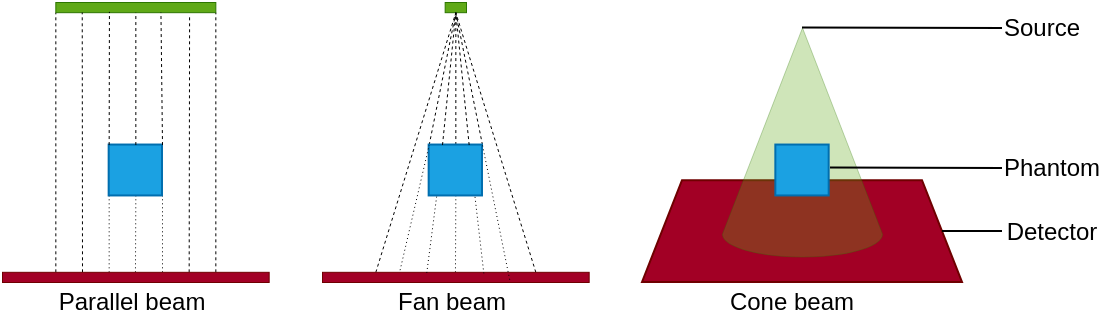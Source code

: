 <mxfile>
    <diagram id="2luCCEfcJRrWLd5_6f-O" name="Page-1">
        <mxGraphModel dx="1096" dy="441" grid="1" gridSize="10" guides="1" tooltips="1" connect="1" arrows="1" fold="1" page="1" pageScale="1" pageWidth="827" pageHeight="1169" math="0" shadow="0">
            <root>
                <mxCell id="0"/>
                <mxCell id="1" parent="0"/>
                <mxCell id="85" value="" style="group" parent="1" vertex="1" connectable="0">
                    <mxGeometry width="480" height="140" as="geometry"/>
                </mxCell>
                <mxCell id="32" value="" style="shape=trapezoid;perimeter=trapezoidPerimeter;whiteSpace=wrap;html=1;fixedSize=1;strokeWidth=1;fillColor=#a20025;fontColor=#ffffff;strokeColor=#6F0000;" parent="85" vertex="1">
                    <mxGeometry x="320.0" y="89.091" width="160.0" height="50.909" as="geometry"/>
                </mxCell>
                <mxCell id="63" value="" style="verticalLabelPosition=bottom;verticalAlign=top;html=1;shape=mxgraph.basic.cone2;dx=0.5;dy=0.9;strokeWidth=0.5;fillColor=#60a917;opacity=30;fontColor=#ffffff;strokeColor=#2D7600;" parent="85" vertex="1">
                    <mxGeometry x="360.0" y="12.727" width="80.0" height="114.545" as="geometry"/>
                </mxCell>
                <mxCell id="23" value="" style="rounded=0;whiteSpace=wrap;html=1;strokeWidth=1;fillColor=#1ba1e2;rotation=-180;fontColor=#ffffff;strokeColor=#006EAF;" parent="85" vertex="1">
                    <mxGeometry x="386.667" y="71.273" width="26.667" height="25.455" as="geometry"/>
                </mxCell>
                <mxCell id="36" value="" style="endArrow=none;dashed=1;html=1;strokeWidth=0.5;startSize=4;endSize=4;entryX=0;entryY=1;entryDx=0;entryDy=0;" parent="85" target="44" edge="1">
                    <mxGeometry width="50" height="50" relative="1" as="geometry">
                        <mxPoint x="26.667" y="134.909" as="sourcePoint"/>
                        <mxPoint x="26.667" y="33.091" as="targetPoint"/>
                    </mxGeometry>
                </mxCell>
                <mxCell id="39" value="" style="endArrow=none;dashed=1;html=1;strokeWidth=0.5;startSize=4;endSize=4;entryX=1;entryY=1;entryDx=0;entryDy=0;" parent="85" target="44" edge="1">
                    <mxGeometry width="50" height="50" relative="1" as="geometry">
                        <mxPoint x="106.667" y="134.909" as="sourcePoint"/>
                        <mxPoint x="106.667" y="33.091" as="targetPoint"/>
                    </mxGeometry>
                </mxCell>
                <mxCell id="44" value="" style="rounded=0;whiteSpace=wrap;html=1;strokeWidth=0.5;fillColor=#60a917;fontColor=#ffffff;strokeColor=#2D7600;" parent="85" vertex="1">
                    <mxGeometry x="26.667" width="80.0" height="5.091" as="geometry"/>
                </mxCell>
                <mxCell id="45" value="" style="rounded=0;whiteSpace=wrap;html=1;strokeWidth=1;fillColor=#1ba1e2;rotation=-180;fontColor=#ffffff;strokeColor=#006EAF;" parent="85" vertex="1">
                    <mxGeometry x="53.333" y="71.273" width="26.667" height="25.455" as="geometry"/>
                </mxCell>
                <mxCell id="52" value="" style="endArrow=none;dashed=1;html=1;strokeWidth=0.5;startSize=4;endSize=4;exitX=0;exitY=1;exitDx=0;exitDy=0;entryX=0.657;entryY=0.987;entryDx=0;entryDy=0;entryPerimeter=0;" parent="85" source="45" target="44" edge="1">
                    <mxGeometry width="50" height="50" relative="1" as="geometry">
                        <mxPoint x="80.0" y="84" as="sourcePoint"/>
                        <mxPoint x="80.0" y="33.091" as="targetPoint"/>
                    </mxGeometry>
                </mxCell>
                <mxCell id="53" value="" style="endArrow=none;dashed=1;html=1;strokeWidth=0.5;startSize=4;endSize=4;exitX=1;exitY=1;exitDx=0;exitDy=0;entryX=0.335;entryY=0.919;entryDx=0;entryDy=0;entryPerimeter=0;" parent="85" source="45" target="44" edge="1">
                    <mxGeometry width="50" height="50" relative="1" as="geometry">
                        <mxPoint x="53.333" y="58.545" as="sourcePoint"/>
                        <mxPoint x="53.333" y="33.091" as="targetPoint"/>
                    </mxGeometry>
                </mxCell>
                <mxCell id="54" value="" style="endArrow=none;dashed=1;html=1;dashPattern=1 3;strokeWidth=0.5;startSize=4;endSize=4;entryX=1;entryY=0;entryDx=0;entryDy=0;" parent="85" target="45" edge="1">
                    <mxGeometry width="50" height="50" relative="1" as="geometry">
                        <mxPoint x="53.333" y="134.909" as="sourcePoint"/>
                        <mxPoint x="160.0" y="84" as="targetPoint"/>
                    </mxGeometry>
                </mxCell>
                <mxCell id="56" value="" style="endArrow=none;dashed=1;html=1;dashPattern=1 3;strokeWidth=0.5;startSize=4;endSize=4;entryX=0;entryY=0;entryDx=0;entryDy=0;" parent="85" target="45" edge="1">
                    <mxGeometry width="50" height="50" relative="1" as="geometry">
                        <mxPoint x="80.0" y="134.909" as="sourcePoint"/>
                        <mxPoint x="160.0" y="84" as="targetPoint"/>
                    </mxGeometry>
                </mxCell>
                <mxCell id="57" value="" style="endArrow=none;dashed=1;html=1;strokeWidth=0.5;startSize=4;endSize=4;exitX=0.5;exitY=1;exitDx=0;exitDy=0;entryX=0.5;entryY=1;entryDx=0;entryDy=0;" parent="85" source="45" target="44" edge="1">
                    <mxGeometry width="50" height="50" relative="1" as="geometry">
                        <mxPoint x="66.48" y="84" as="sourcePoint"/>
                        <mxPoint x="66.48" y="33.091" as="targetPoint"/>
                    </mxGeometry>
                </mxCell>
                <mxCell id="58" value="" style="endArrow=none;dashed=1;html=1;dashPattern=1 3;strokeWidth=0.5;startSize=4;endSize=4;entryX=0.5;entryY=0;entryDx=0;entryDy=0;" parent="85" target="45" edge="1">
                    <mxGeometry width="50" height="50" relative="1" as="geometry">
                        <mxPoint x="66.48" y="134.909" as="sourcePoint"/>
                        <mxPoint x="66.48" y="109.455" as="targetPoint"/>
                    </mxGeometry>
                </mxCell>
                <mxCell id="60" value="" style="endArrow=none;dashed=1;html=1;strokeWidth=0.5;startSize=4;endSize=4;entryX=0.836;entryY=1.322;entryDx=0;entryDy=0;entryPerimeter=0;" parent="85" target="44" edge="1">
                    <mxGeometry width="50" height="50" relative="1" as="geometry">
                        <mxPoint x="93.333" y="134.909" as="sourcePoint"/>
                        <mxPoint x="93.333" y="33.091" as="targetPoint"/>
                    </mxGeometry>
                </mxCell>
                <mxCell id="61" value="" style="endArrow=none;dashed=1;html=1;strokeWidth=0.5;startSize=4;endSize=4;entryX=0.165;entryY=0.987;entryDx=0;entryDy=0;entryPerimeter=0;" parent="85" target="44" edge="1">
                    <mxGeometry width="50" height="50" relative="1" as="geometry">
                        <mxPoint x="40.0" y="134.909" as="sourcePoint"/>
                        <mxPoint x="40.0" y="33.091" as="targetPoint"/>
                    </mxGeometry>
                </mxCell>
                <mxCell id="62" value="" style="rounded=0;whiteSpace=wrap;html=1;strokeWidth=0.5;fillColor=#a20025;fontColor=#ffffff;strokeColor=#6F0000;" parent="85" vertex="1">
                    <mxGeometry y="134.909" width="133.333" height="5.091" as="geometry"/>
                </mxCell>
                <mxCell id="68" value="" style="endArrow=none;dashed=1;html=1;strokeWidth=0.5;startSize=4;endSize=4;entryX=0.5;entryY=1;entryDx=0;entryDy=0;" parent="85" target="70" edge="1">
                    <mxGeometry width="50" height="50" relative="1" as="geometry">
                        <mxPoint x="186.667" y="134.909" as="sourcePoint"/>
                        <mxPoint x="186.667" y="33.091" as="targetPoint"/>
                    </mxGeometry>
                </mxCell>
                <mxCell id="69" value="" style="endArrow=none;dashed=1;html=1;strokeWidth=0.5;startSize=4;endSize=4;entryX=0.5;entryY=1;entryDx=0;entryDy=0;" parent="85" target="70" edge="1">
                    <mxGeometry width="50" height="50" relative="1" as="geometry">
                        <mxPoint x="266.667" y="134.909" as="sourcePoint"/>
                        <mxPoint x="266.667" y="33.091" as="targetPoint"/>
                    </mxGeometry>
                </mxCell>
                <mxCell id="70" value="" style="rounded=0;whiteSpace=wrap;html=1;strokeWidth=0.5;fillColor=#60a917;fontColor=#ffffff;strokeColor=#2D7600;" parent="85" vertex="1">
                    <mxGeometry x="221.333" width="10.667" height="5.091" as="geometry"/>
                </mxCell>
                <mxCell id="72" value="" style="endArrow=none;dashed=1;html=1;strokeWidth=0.5;startSize=4;endSize=4;exitX=0;exitY=1;exitDx=0;exitDy=0;entryX=0.5;entryY=1;entryDx=0;entryDy=0;" parent="85" source="71" target="70" edge="1">
                    <mxGeometry width="50" height="50" relative="1" as="geometry">
                        <mxPoint x="240.0" y="84" as="sourcePoint"/>
                        <mxPoint x="240.0" y="33.091" as="targetPoint"/>
                    </mxGeometry>
                </mxCell>
                <mxCell id="73" value="" style="endArrow=none;dashed=1;html=1;strokeWidth=0.5;startSize=4;endSize=4;exitX=1;exitY=1;exitDx=0;exitDy=0;entryX=0.5;entryY=1;entryDx=0;entryDy=0;" parent="85" source="71" target="70" edge="1">
                    <mxGeometry width="50" height="50" relative="1" as="geometry">
                        <mxPoint x="213.333" y="58.545" as="sourcePoint"/>
                        <mxPoint x="213.333" y="33.091" as="targetPoint"/>
                    </mxGeometry>
                </mxCell>
                <mxCell id="76" value="" style="endArrow=none;dashed=1;html=1;strokeWidth=0.5;startSize=4;endSize=4;exitX=0.5;exitY=1;exitDx=0;exitDy=0;entryX=0.5;entryY=1;entryDx=0;entryDy=0;" parent="85" source="71" target="70" edge="1">
                    <mxGeometry width="50" height="50" relative="1" as="geometry">
                        <mxPoint x="226.48" y="84" as="sourcePoint"/>
                        <mxPoint x="226.48" y="33.091" as="targetPoint"/>
                    </mxGeometry>
                </mxCell>
                <mxCell id="77" value="" style="endArrow=none;dashed=1;html=1;dashPattern=1 3;strokeWidth=0.5;startSize=4;endSize=4;entryX=0.5;entryY=0;entryDx=0;entryDy=0;" parent="85" target="71" edge="1">
                    <mxGeometry width="50" height="50" relative="1" as="geometry">
                        <mxPoint x="226.48" y="134.909" as="sourcePoint"/>
                        <mxPoint x="226.48" y="109.455" as="targetPoint"/>
                    </mxGeometry>
                </mxCell>
                <mxCell id="80" value="" style="rounded=0;whiteSpace=wrap;html=1;strokeWidth=0.5;fillColor=#a20025;fontColor=#ffffff;strokeColor=#6F0000;" parent="85" vertex="1">
                    <mxGeometry x="160.0" y="134.909" width="133.333" height="5.091" as="geometry"/>
                </mxCell>
                <mxCell id="71" value="" style="rounded=0;whiteSpace=wrap;html=1;strokeWidth=1;fillColor=#1ba1e2;rotation=-180;fontColor=#ffffff;strokeColor=#006EAF;" parent="85" vertex="1">
                    <mxGeometry x="213.333" y="71.273" width="26.667" height="25.455" as="geometry"/>
                </mxCell>
                <mxCell id="81" value="" style="endArrow=none;dashed=1;html=1;strokeWidth=0.5;startSize=4;endSize=4;exitX=0.75;exitY=1;exitDx=0;exitDy=0;entryX=0.5;entryY=1;entryDx=0;entryDy=0;" parent="85" source="71" target="70" edge="1">
                    <mxGeometry width="50" height="50" relative="1" as="geometry">
                        <mxPoint x="253.333" y="96.727" as="sourcePoint"/>
                        <mxPoint x="253.333" y="30.545" as="targetPoint"/>
                    </mxGeometry>
                </mxCell>
                <mxCell id="82" value="" style="endArrow=none;dashed=1;html=1;strokeWidth=0.5;startSize=4;endSize=4;exitX=0.25;exitY=1;exitDx=0;exitDy=0;entryX=0.5;entryY=1;entryDx=0;entryDy=0;" parent="85" source="71" target="70" edge="1">
                    <mxGeometry width="50" height="50" relative="1" as="geometry">
                        <mxPoint x="246.667" y="96.727" as="sourcePoint"/>
                        <mxPoint x="253.333" y="30.545" as="targetPoint"/>
                    </mxGeometry>
                </mxCell>
                <mxCell id="74" value="" style="endArrow=none;dashed=1;html=1;dashPattern=1 3;strokeWidth=0.5;startSize=4;endSize=4;entryX=1;entryY=1;entryDx=0;entryDy=0;exitX=0.291;exitY=-0.211;exitDx=0;exitDy=0;exitPerimeter=0;" parent="85" source="80" target="71" edge="1">
                    <mxGeometry width="50" height="50" relative="1" as="geometry">
                        <mxPoint x="213.333" y="134.909" as="sourcePoint"/>
                        <mxPoint x="320.0" y="84" as="targetPoint"/>
                    </mxGeometry>
                </mxCell>
                <mxCell id="83" value="" style="endArrow=none;dashed=1;html=1;dashPattern=1 3;strokeWidth=0.5;startSize=4;endSize=4;entryX=0.86;entryY=-0.014;entryDx=0;entryDy=0;entryPerimeter=0;exitX=0.391;exitY=0.058;exitDx=0;exitDy=0;exitPerimeter=0;" parent="85" source="80" target="71" edge="1">
                    <mxGeometry width="50" height="50" relative="1" as="geometry">
                        <mxPoint x="253.147" y="160.364" as="sourcePoint"/>
                        <mxPoint x="253.333" y="122.182" as="targetPoint"/>
                    </mxGeometry>
                </mxCell>
                <mxCell id="75" value="" style="endArrow=none;dashed=1;html=1;dashPattern=1 3;strokeWidth=0.5;startSize=4;endSize=4;entryX=0;entryY=1;entryDx=0;entryDy=0;exitX=0.702;exitY=0.728;exitDx=0;exitDy=0;exitPerimeter=0;" parent="85" source="80" target="71" edge="1">
                    <mxGeometry width="50" height="50" relative="1" as="geometry">
                        <mxPoint x="240.0" y="134.909" as="sourcePoint"/>
                        <mxPoint x="320.0" y="84" as="targetPoint"/>
                    </mxGeometry>
                </mxCell>
                <mxCell id="84" value="" style="endArrow=none;dashed=1;html=1;dashPattern=1 3;strokeWidth=0.5;startSize=4;endSize=4;entryX=0.144;entryY=0.014;entryDx=0;entryDy=0;entryPerimeter=0;exitX=0.605;exitY=0.105;exitDx=0;exitDy=0;exitPerimeter=0;" parent="85" source="80" target="71" edge="1">
                    <mxGeometry width="50" height="50" relative="1" as="geometry">
                        <mxPoint x="238.8" y="160.659" as="sourcePoint"/>
                        <mxPoint x="243.733" y="122.538" as="targetPoint"/>
                    </mxGeometry>
                </mxCell>
                <mxCell id="86" value="Parallel beam" style="text;html=1;strokeColor=none;fillColor=none;align=center;verticalAlign=middle;whiteSpace=wrap;rounded=0;labelBackgroundColor=none;" parent="1" vertex="1">
                    <mxGeometry y="140" width="130" height="20" as="geometry"/>
                </mxCell>
                <mxCell id="88" value="Fan beam" style="text;html=1;strokeColor=none;fillColor=none;align=center;verticalAlign=middle;whiteSpace=wrap;rounded=0;labelBackgroundColor=none;" parent="1" vertex="1">
                    <mxGeometry x="160" y="140" width="130" height="20" as="geometry"/>
                </mxCell>
                <mxCell id="89" value="Cone beam" style="text;html=1;strokeColor=none;fillColor=none;align=center;verticalAlign=middle;whiteSpace=wrap;rounded=0;labelBackgroundColor=none;" parent="1" vertex="1">
                    <mxGeometry x="330" y="140" width="130" height="20" as="geometry"/>
                </mxCell>
                <mxCell id="90" value="" style="endArrow=none;html=1;entryX=0;entryY=0;entryDx=40.0;entryDy=0;entryPerimeter=0;exitX=0;exitY=0.5;exitDx=0;exitDy=0;" parent="1" source="91" target="63" edge="1">
                    <mxGeometry width="50" height="50" relative="1" as="geometry">
                        <mxPoint x="520" y="13" as="sourcePoint"/>
                        <mxPoint x="380" y="100" as="targetPoint"/>
                    </mxGeometry>
                </mxCell>
                <mxCell id="91" value="Source" style="text;html=1;strokeColor=none;fillColor=none;align=center;verticalAlign=middle;whiteSpace=wrap;rounded=0;labelBackgroundColor=none;" parent="1" vertex="1">
                    <mxGeometry x="500" y="3" width="40" height="20" as="geometry"/>
                </mxCell>
                <mxCell id="92" value="" style="endArrow=none;html=1;entryX=0;entryY=0;entryDx=40.0;entryDy=0;entryPerimeter=0;exitX=0;exitY=0.5;exitDx=0;exitDy=0;" parent="1" source="93" edge="1">
                    <mxGeometry width="50" height="50" relative="1" as="geometry">
                        <mxPoint x="534" y="83" as="sourcePoint"/>
                        <mxPoint x="414" y="82.727" as="targetPoint"/>
                    </mxGeometry>
                </mxCell>
                <mxCell id="93" value="Phantom" style="text;html=1;strokeColor=none;fillColor=none;align=center;verticalAlign=middle;whiteSpace=wrap;rounded=0;labelBackgroundColor=none;" parent="1" vertex="1">
                    <mxGeometry x="500" y="73" width="50" height="20" as="geometry"/>
                </mxCell>
                <mxCell id="94" value="" style="endArrow=none;html=1;entryX=1;entryY=0.5;entryDx=0;entryDy=0;exitX=0;exitY=0.5;exitDx=0;exitDy=0;" parent="1" source="95" target="32" edge="1">
                    <mxGeometry width="50" height="50" relative="1" as="geometry">
                        <mxPoint x="530" y="115" as="sourcePoint"/>
                        <mxPoint x="470" y="109.997" as="targetPoint"/>
                    </mxGeometry>
                </mxCell>
                <mxCell id="95" value="Detector" style="text;html=1;strokeColor=none;fillColor=none;align=center;verticalAlign=middle;whiteSpace=wrap;rounded=0;labelBackgroundColor=none;" parent="1" vertex="1">
                    <mxGeometry x="500" y="104.55" width="50" height="20" as="geometry"/>
                </mxCell>
            </root>
        </mxGraphModel>
    </diagram>
</mxfile>
